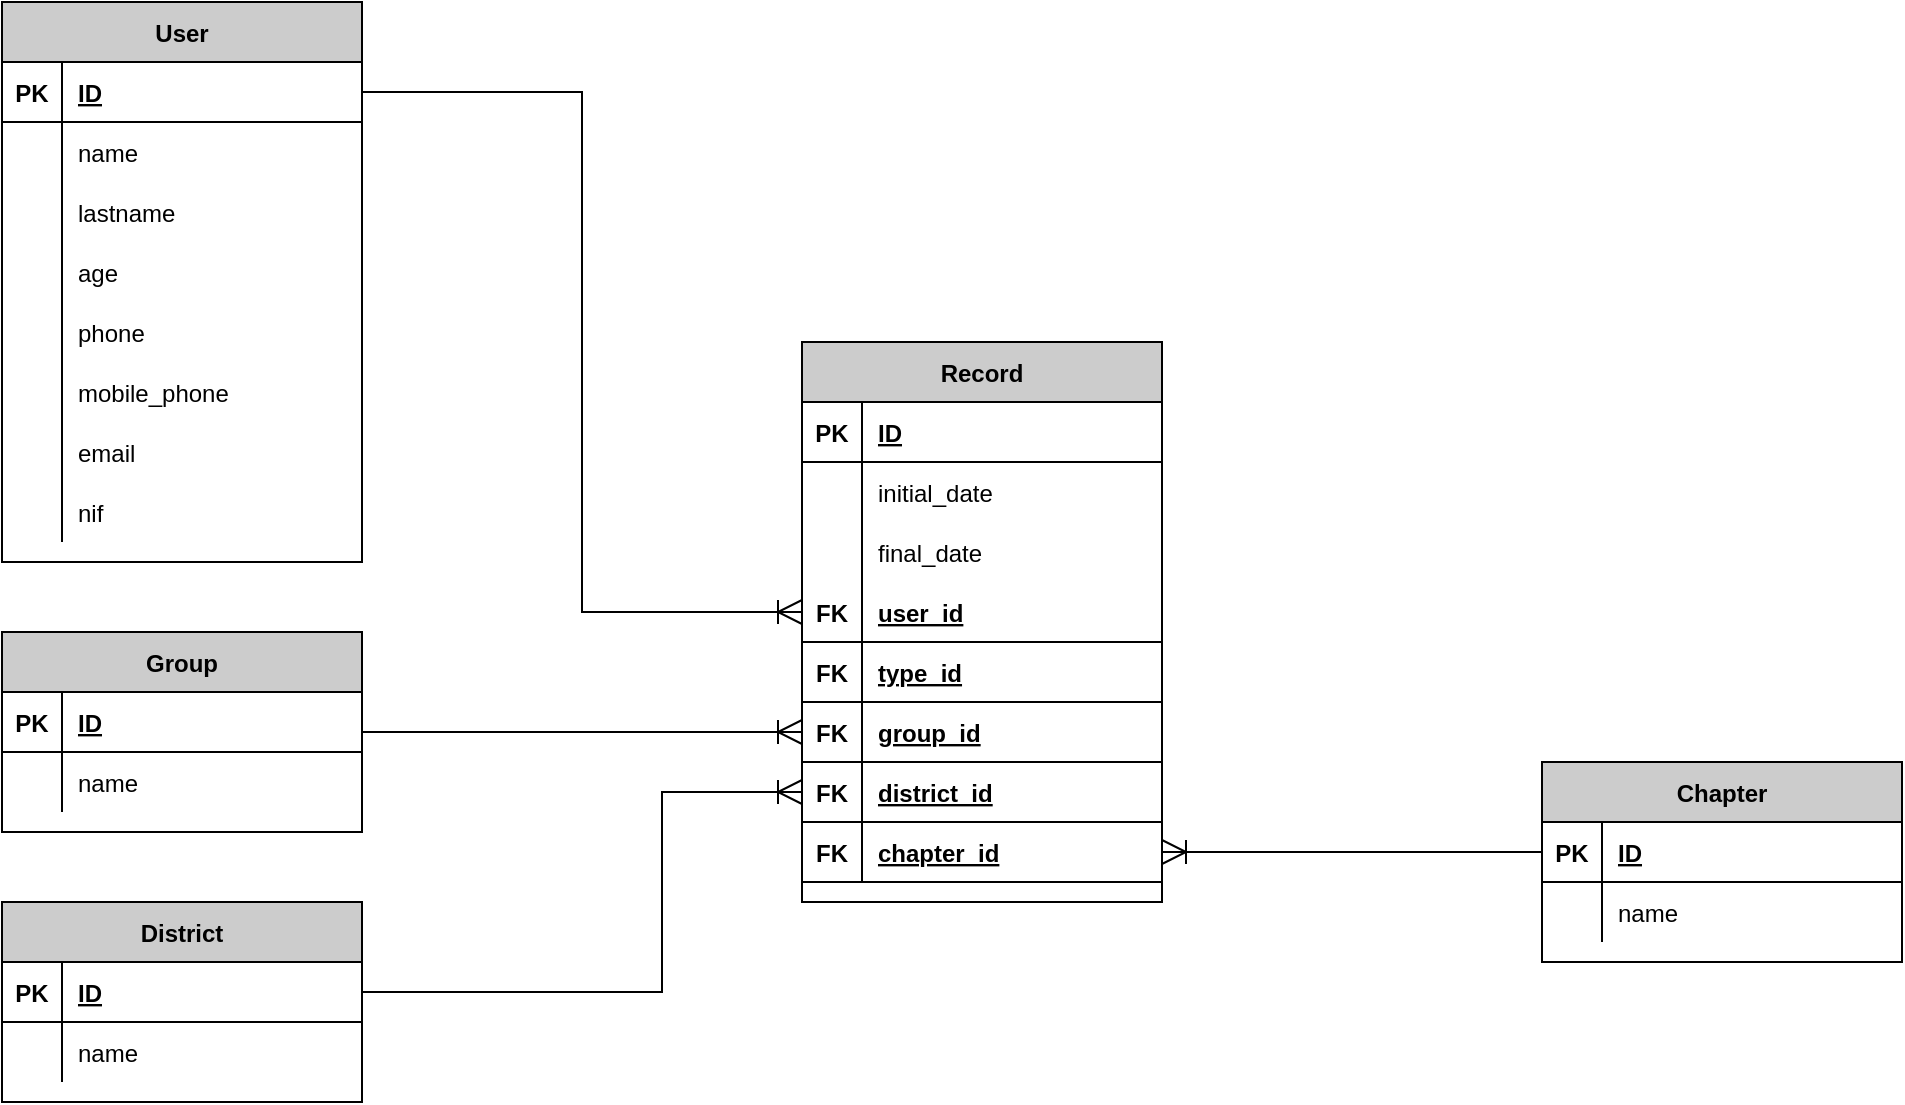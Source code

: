 <mxfile version="13.6.6" type="github">
  <diagram id="wubgfQ3S9Q1nJijSIR7Q" name="Page-1">
    <mxGraphModel dx="1422" dy="780" grid="1" gridSize="10" guides="1" tooltips="1" connect="1" arrows="1" fold="1" page="1" pageScale="1.3" pageWidth="850" pageHeight="1100" math="0" shadow="0">
      <root>
        <mxCell id="0" />
        <mxCell id="1" parent="0" />
        <mxCell id="S5dy6EyyiGU3LjMySFo0-23" value="Record" style="shape=table;startSize=30;container=1;collapsible=1;childLayout=tableLayout;fixedRows=1;rowLines=0;fontStyle=1;align=center;resizeLast=1;fillColor=#CCCCCC;" parent="1" vertex="1">
          <mxGeometry x="450" y="220" width="180" height="280" as="geometry" />
        </mxCell>
        <mxCell id="S5dy6EyyiGU3LjMySFo0-24" value="" style="shape=partialRectangle;collapsible=0;dropTarget=0;pointerEvents=0;fillColor=none;top=0;left=0;bottom=1;right=0;points=[[0,0.5],[1,0.5]];portConstraint=eastwest;" parent="S5dy6EyyiGU3LjMySFo0-23" vertex="1">
          <mxGeometry y="30" width="180" height="30" as="geometry" />
        </mxCell>
        <mxCell id="S5dy6EyyiGU3LjMySFo0-25" value="PK" style="shape=partialRectangle;connectable=0;fillColor=none;top=0;left=0;bottom=0;right=0;fontStyle=1;overflow=hidden;" parent="S5dy6EyyiGU3LjMySFo0-24" vertex="1">
          <mxGeometry width="30" height="30" as="geometry" />
        </mxCell>
        <mxCell id="S5dy6EyyiGU3LjMySFo0-26" value="ID" style="shape=partialRectangle;connectable=0;fillColor=none;top=0;left=0;bottom=0;right=0;align=left;spacingLeft=6;fontStyle=5;overflow=hidden;" parent="S5dy6EyyiGU3LjMySFo0-24" vertex="1">
          <mxGeometry x="30" width="150" height="30" as="geometry" />
        </mxCell>
        <mxCell id="S5dy6EyyiGU3LjMySFo0-27" value="" style="shape=partialRectangle;collapsible=0;dropTarget=0;pointerEvents=0;fillColor=none;top=0;left=0;bottom=0;right=0;points=[[0,0.5],[1,0.5]];portConstraint=eastwest;" parent="S5dy6EyyiGU3LjMySFo0-23" vertex="1">
          <mxGeometry y="60" width="180" height="30" as="geometry" />
        </mxCell>
        <mxCell id="S5dy6EyyiGU3LjMySFo0-28" value="" style="shape=partialRectangle;connectable=0;fillColor=none;top=0;left=0;bottom=0;right=0;editable=1;overflow=hidden;" parent="S5dy6EyyiGU3LjMySFo0-27" vertex="1">
          <mxGeometry width="30" height="30" as="geometry" />
        </mxCell>
        <mxCell id="S5dy6EyyiGU3LjMySFo0-29" value="initial_date" style="shape=partialRectangle;connectable=0;fillColor=none;top=0;left=0;bottom=0;right=0;align=left;spacingLeft=6;overflow=hidden;" parent="S5dy6EyyiGU3LjMySFo0-27" vertex="1">
          <mxGeometry x="30" width="150" height="30" as="geometry" />
        </mxCell>
        <mxCell id="S5dy6EyyiGU3LjMySFo0-30" value="" style="shape=partialRectangle;collapsible=0;dropTarget=0;pointerEvents=0;fillColor=none;top=0;left=0;bottom=0;right=0;points=[[0,0.5],[1,0.5]];portConstraint=eastwest;" parent="S5dy6EyyiGU3LjMySFo0-23" vertex="1">
          <mxGeometry y="90" width="180" height="30" as="geometry" />
        </mxCell>
        <mxCell id="S5dy6EyyiGU3LjMySFo0-31" value="" style="shape=partialRectangle;connectable=0;fillColor=none;top=0;left=0;bottom=0;right=0;editable=1;overflow=hidden;" parent="S5dy6EyyiGU3LjMySFo0-30" vertex="1">
          <mxGeometry width="30" height="30" as="geometry" />
        </mxCell>
        <mxCell id="S5dy6EyyiGU3LjMySFo0-32" value="final_date" style="shape=partialRectangle;connectable=0;fillColor=none;top=0;left=0;bottom=0;right=0;align=left;spacingLeft=6;overflow=hidden;" parent="S5dy6EyyiGU3LjMySFo0-30" vertex="1">
          <mxGeometry x="30" width="150" height="30" as="geometry" />
        </mxCell>
        <mxCell id="S5dy6EyyiGU3LjMySFo0-36" value="" style="shape=partialRectangle;collapsible=0;dropTarget=0;pointerEvents=0;fillColor=none;top=0;left=0;bottom=1;right=0;points=[[0,0.5],[1,0.5]];portConstraint=eastwest;" parent="S5dy6EyyiGU3LjMySFo0-23" vertex="1">
          <mxGeometry y="120" width="180" height="30" as="geometry" />
        </mxCell>
        <mxCell id="S5dy6EyyiGU3LjMySFo0-37" value="FK" style="shape=partialRectangle;connectable=0;fillColor=none;top=0;left=0;bottom=0;right=0;fontStyle=1;overflow=hidden;" parent="S5dy6EyyiGU3LjMySFo0-36" vertex="1">
          <mxGeometry width="30" height="30" as="geometry" />
        </mxCell>
        <mxCell id="S5dy6EyyiGU3LjMySFo0-38" value="user_id" style="shape=partialRectangle;connectable=0;fillColor=none;top=0;left=0;bottom=0;right=0;align=left;spacingLeft=6;fontStyle=5;overflow=hidden;" parent="S5dy6EyyiGU3LjMySFo0-36" vertex="1">
          <mxGeometry x="30" width="150" height="30" as="geometry" />
        </mxCell>
        <mxCell id="S5dy6EyyiGU3LjMySFo0-39" value="" style="shape=partialRectangle;collapsible=0;dropTarget=0;pointerEvents=0;fillColor=none;top=0;left=0;bottom=1;right=0;points=[[0,0.5],[1,0.5]];portConstraint=eastwest;" parent="S5dy6EyyiGU3LjMySFo0-23" vertex="1">
          <mxGeometry y="150" width="180" height="30" as="geometry" />
        </mxCell>
        <mxCell id="S5dy6EyyiGU3LjMySFo0-40" value="FK" style="shape=partialRectangle;connectable=0;fillColor=none;top=0;left=0;bottom=0;right=0;fontStyle=1;overflow=hidden;" parent="S5dy6EyyiGU3LjMySFo0-39" vertex="1">
          <mxGeometry width="30" height="30" as="geometry" />
        </mxCell>
        <mxCell id="S5dy6EyyiGU3LjMySFo0-41" value="type_id" style="shape=partialRectangle;connectable=0;fillColor=none;top=0;left=0;bottom=0;right=0;align=left;spacingLeft=6;fontStyle=5;overflow=hidden;" parent="S5dy6EyyiGU3LjMySFo0-39" vertex="1">
          <mxGeometry x="30" width="150" height="30" as="geometry" />
        </mxCell>
        <mxCell id="S5dy6EyyiGU3LjMySFo0-42" value="" style="shape=partialRectangle;collapsible=0;dropTarget=0;pointerEvents=0;fillColor=none;top=0;left=0;bottom=1;right=0;points=[[0,0.5],[1,0.5]];portConstraint=eastwest;" parent="S5dy6EyyiGU3LjMySFo0-23" vertex="1">
          <mxGeometry y="180" width="180" height="30" as="geometry" />
        </mxCell>
        <mxCell id="S5dy6EyyiGU3LjMySFo0-43" value="FK" style="shape=partialRectangle;connectable=0;fillColor=none;top=0;left=0;bottom=0;right=0;fontStyle=1;overflow=hidden;" parent="S5dy6EyyiGU3LjMySFo0-42" vertex="1">
          <mxGeometry width="30" height="30" as="geometry" />
        </mxCell>
        <mxCell id="S5dy6EyyiGU3LjMySFo0-44" value="group_id" style="shape=partialRectangle;connectable=0;fillColor=none;top=0;left=0;bottom=0;right=0;align=left;spacingLeft=6;fontStyle=5;overflow=hidden;" parent="S5dy6EyyiGU3LjMySFo0-42" vertex="1">
          <mxGeometry x="30" width="150" height="30" as="geometry" />
        </mxCell>
        <mxCell id="S5dy6EyyiGU3LjMySFo0-45" value="" style="shape=partialRectangle;collapsible=0;dropTarget=0;pointerEvents=0;fillColor=none;top=0;left=0;bottom=1;right=0;points=[[0,0.5],[1,0.5]];portConstraint=eastwest;" parent="S5dy6EyyiGU3LjMySFo0-23" vertex="1">
          <mxGeometry y="210" width="180" height="30" as="geometry" />
        </mxCell>
        <mxCell id="S5dy6EyyiGU3LjMySFo0-46" value="FK" style="shape=partialRectangle;connectable=0;fillColor=none;top=0;left=0;bottom=0;right=0;fontStyle=1;overflow=hidden;" parent="S5dy6EyyiGU3LjMySFo0-45" vertex="1">
          <mxGeometry width="30" height="30" as="geometry" />
        </mxCell>
        <mxCell id="S5dy6EyyiGU3LjMySFo0-47" value="district_id" style="shape=partialRectangle;connectable=0;fillColor=none;top=0;left=0;bottom=0;right=0;align=left;spacingLeft=6;fontStyle=5;overflow=hidden;" parent="S5dy6EyyiGU3LjMySFo0-45" vertex="1">
          <mxGeometry x="30" width="150" height="30" as="geometry" />
        </mxCell>
        <mxCell id="S5dy6EyyiGU3LjMySFo0-48" value="" style="shape=partialRectangle;collapsible=0;dropTarget=0;pointerEvents=0;fillColor=none;top=0;left=0;bottom=1;right=0;points=[[0,0.5],[1,0.5]];portConstraint=eastwest;" parent="S5dy6EyyiGU3LjMySFo0-23" vertex="1">
          <mxGeometry y="240" width="180" height="30" as="geometry" />
        </mxCell>
        <mxCell id="S5dy6EyyiGU3LjMySFo0-49" value="FK" style="shape=partialRectangle;connectable=0;fillColor=none;top=0;left=0;bottom=0;right=0;fontStyle=1;overflow=hidden;" parent="S5dy6EyyiGU3LjMySFo0-48" vertex="1">
          <mxGeometry width="30" height="30" as="geometry" />
        </mxCell>
        <mxCell id="S5dy6EyyiGU3LjMySFo0-50" value="chapter_id" style="shape=partialRectangle;connectable=0;fillColor=none;top=0;left=0;bottom=0;right=0;align=left;spacingLeft=6;fontStyle=5;overflow=hidden;" parent="S5dy6EyyiGU3LjMySFo0-48" vertex="1">
          <mxGeometry x="30" width="150" height="30" as="geometry" />
        </mxCell>
        <mxCell id="cBh7_KmrogOZhqfkVuFA-25" value="User" style="shape=table;startSize=30;container=1;collapsible=1;childLayout=tableLayout;fixedRows=1;rowLines=0;fontStyle=1;align=center;resizeLast=1;fillColor=#CCCCCC;" parent="1" vertex="1">
          <mxGeometry x="50" y="50" width="180" height="280" as="geometry" />
        </mxCell>
        <mxCell id="cBh7_KmrogOZhqfkVuFA-26" value="" style="shape=partialRectangle;collapsible=0;dropTarget=0;pointerEvents=0;fillColor=none;top=0;left=0;bottom=1;right=0;points=[[0,0.5],[1,0.5]];portConstraint=eastwest;" parent="cBh7_KmrogOZhqfkVuFA-25" vertex="1">
          <mxGeometry y="30" width="180" height="30" as="geometry" />
        </mxCell>
        <mxCell id="cBh7_KmrogOZhqfkVuFA-27" value="PK" style="shape=partialRectangle;connectable=0;fillColor=none;top=0;left=0;bottom=0;right=0;fontStyle=1;overflow=hidden;" parent="cBh7_KmrogOZhqfkVuFA-26" vertex="1">
          <mxGeometry width="30" height="30" as="geometry" />
        </mxCell>
        <mxCell id="cBh7_KmrogOZhqfkVuFA-28" value="ID" style="shape=partialRectangle;connectable=0;fillColor=none;top=0;left=0;bottom=0;right=0;align=left;spacingLeft=6;fontStyle=5;overflow=hidden;" parent="cBh7_KmrogOZhqfkVuFA-26" vertex="1">
          <mxGeometry x="30" width="150" height="30" as="geometry" />
        </mxCell>
        <mxCell id="cBh7_KmrogOZhqfkVuFA-29" value="" style="shape=partialRectangle;collapsible=0;dropTarget=0;pointerEvents=0;fillColor=none;top=0;left=0;bottom=0;right=0;points=[[0,0.5],[1,0.5]];portConstraint=eastwest;" parent="cBh7_KmrogOZhqfkVuFA-25" vertex="1">
          <mxGeometry y="60" width="180" height="30" as="geometry" />
        </mxCell>
        <mxCell id="cBh7_KmrogOZhqfkVuFA-30" value="" style="shape=partialRectangle;connectable=0;fillColor=none;top=0;left=0;bottom=0;right=0;editable=1;overflow=hidden;" parent="cBh7_KmrogOZhqfkVuFA-29" vertex="1">
          <mxGeometry width="30" height="30" as="geometry" />
        </mxCell>
        <mxCell id="cBh7_KmrogOZhqfkVuFA-31" value="name" style="shape=partialRectangle;connectable=0;fillColor=none;top=0;left=0;bottom=0;right=0;align=left;spacingLeft=6;overflow=hidden;" parent="cBh7_KmrogOZhqfkVuFA-29" vertex="1">
          <mxGeometry x="30" width="150" height="30" as="geometry" />
        </mxCell>
        <mxCell id="cBh7_KmrogOZhqfkVuFA-32" value="" style="shape=partialRectangle;collapsible=0;dropTarget=0;pointerEvents=0;fillColor=none;top=0;left=0;bottom=0;right=0;points=[[0,0.5],[1,0.5]];portConstraint=eastwest;" parent="cBh7_KmrogOZhqfkVuFA-25" vertex="1">
          <mxGeometry y="90" width="180" height="30" as="geometry" />
        </mxCell>
        <mxCell id="cBh7_KmrogOZhqfkVuFA-33" value="" style="shape=partialRectangle;connectable=0;fillColor=none;top=0;left=0;bottom=0;right=0;editable=1;overflow=hidden;" parent="cBh7_KmrogOZhqfkVuFA-32" vertex="1">
          <mxGeometry width="30" height="30" as="geometry" />
        </mxCell>
        <mxCell id="cBh7_KmrogOZhqfkVuFA-34" value="lastname" style="shape=partialRectangle;connectable=0;fillColor=none;top=0;left=0;bottom=0;right=0;align=left;spacingLeft=6;overflow=hidden;" parent="cBh7_KmrogOZhqfkVuFA-32" vertex="1">
          <mxGeometry x="30" width="150" height="30" as="geometry" />
        </mxCell>
        <mxCell id="cBh7_KmrogOZhqfkVuFA-38" value="" style="shape=partialRectangle;collapsible=0;dropTarget=0;pointerEvents=0;fillColor=none;top=0;left=0;bottom=0;right=0;points=[[0,0.5],[1,0.5]];portConstraint=eastwest;" parent="cBh7_KmrogOZhqfkVuFA-25" vertex="1">
          <mxGeometry y="120" width="180" height="30" as="geometry" />
        </mxCell>
        <mxCell id="cBh7_KmrogOZhqfkVuFA-39" value="" style="shape=partialRectangle;connectable=0;fillColor=none;top=0;left=0;bottom=0;right=0;editable=1;overflow=hidden;" parent="cBh7_KmrogOZhqfkVuFA-38" vertex="1">
          <mxGeometry width="30" height="30" as="geometry" />
        </mxCell>
        <mxCell id="cBh7_KmrogOZhqfkVuFA-40" value="age" style="shape=partialRectangle;connectable=0;fillColor=none;top=0;left=0;bottom=0;right=0;align=left;spacingLeft=6;overflow=hidden;" parent="cBh7_KmrogOZhqfkVuFA-38" vertex="1">
          <mxGeometry x="30" width="150" height="30" as="geometry" />
        </mxCell>
        <mxCell id="E-zPLB7fwh0Ha4WfiuXA-1" value="" style="shape=partialRectangle;collapsible=0;dropTarget=0;pointerEvents=0;fillColor=none;top=0;left=0;bottom=0;right=0;points=[[0,0.5],[1,0.5]];portConstraint=eastwest;" parent="cBh7_KmrogOZhqfkVuFA-25" vertex="1">
          <mxGeometry y="150" width="180" height="30" as="geometry" />
        </mxCell>
        <mxCell id="E-zPLB7fwh0Ha4WfiuXA-2" value="" style="shape=partialRectangle;connectable=0;fillColor=none;top=0;left=0;bottom=0;right=0;editable=1;overflow=hidden;" parent="E-zPLB7fwh0Ha4WfiuXA-1" vertex="1">
          <mxGeometry width="30" height="30" as="geometry" />
        </mxCell>
        <mxCell id="E-zPLB7fwh0Ha4WfiuXA-3" value="phone" style="shape=partialRectangle;connectable=0;fillColor=none;top=0;left=0;bottom=0;right=0;align=left;spacingLeft=6;overflow=hidden;" parent="E-zPLB7fwh0Ha4WfiuXA-1" vertex="1">
          <mxGeometry x="30" width="150" height="30" as="geometry" />
        </mxCell>
        <mxCell id="E-zPLB7fwh0Ha4WfiuXA-4" value="" style="shape=partialRectangle;collapsible=0;dropTarget=0;pointerEvents=0;fillColor=none;top=0;left=0;bottom=0;right=0;points=[[0,0.5],[1,0.5]];portConstraint=eastwest;" parent="cBh7_KmrogOZhqfkVuFA-25" vertex="1">
          <mxGeometry y="180" width="180" height="30" as="geometry" />
        </mxCell>
        <mxCell id="E-zPLB7fwh0Ha4WfiuXA-5" value="" style="shape=partialRectangle;connectable=0;fillColor=none;top=0;left=0;bottom=0;right=0;editable=1;overflow=hidden;" parent="E-zPLB7fwh0Ha4WfiuXA-4" vertex="1">
          <mxGeometry width="30" height="30" as="geometry" />
        </mxCell>
        <mxCell id="E-zPLB7fwh0Ha4WfiuXA-6" value="mobile_phone" style="shape=partialRectangle;connectable=0;fillColor=none;top=0;left=0;bottom=0;right=0;align=left;spacingLeft=6;overflow=hidden;" parent="E-zPLB7fwh0Ha4WfiuXA-4" vertex="1">
          <mxGeometry x="30" width="150" height="30" as="geometry" />
        </mxCell>
        <mxCell id="E-zPLB7fwh0Ha4WfiuXA-7" value="" style="shape=partialRectangle;collapsible=0;dropTarget=0;pointerEvents=0;fillColor=none;top=0;left=0;bottom=0;right=0;points=[[0,0.5],[1,0.5]];portConstraint=eastwest;" parent="cBh7_KmrogOZhqfkVuFA-25" vertex="1">
          <mxGeometry y="210" width="180" height="30" as="geometry" />
        </mxCell>
        <mxCell id="E-zPLB7fwh0Ha4WfiuXA-8" value="" style="shape=partialRectangle;connectable=0;fillColor=none;top=0;left=0;bottom=0;right=0;editable=1;overflow=hidden;" parent="E-zPLB7fwh0Ha4WfiuXA-7" vertex="1">
          <mxGeometry width="30" height="30" as="geometry" />
        </mxCell>
        <mxCell id="E-zPLB7fwh0Ha4WfiuXA-9" value="email" style="shape=partialRectangle;connectable=0;fillColor=none;top=0;left=0;bottom=0;right=0;align=left;spacingLeft=6;overflow=hidden;" parent="E-zPLB7fwh0Ha4WfiuXA-7" vertex="1">
          <mxGeometry x="30" width="150" height="30" as="geometry" />
        </mxCell>
        <mxCell id="E-zPLB7fwh0Ha4WfiuXA-10" value="" style="shape=partialRectangle;collapsible=0;dropTarget=0;pointerEvents=0;fillColor=none;top=0;left=0;bottom=0;right=0;points=[[0,0.5],[1,0.5]];portConstraint=eastwest;" parent="cBh7_KmrogOZhqfkVuFA-25" vertex="1">
          <mxGeometry y="240" width="180" height="30" as="geometry" />
        </mxCell>
        <mxCell id="E-zPLB7fwh0Ha4WfiuXA-11" value="" style="shape=partialRectangle;connectable=0;fillColor=none;top=0;left=0;bottom=0;right=0;editable=1;overflow=hidden;" parent="E-zPLB7fwh0Ha4WfiuXA-10" vertex="1">
          <mxGeometry width="30" height="30" as="geometry" />
        </mxCell>
        <mxCell id="E-zPLB7fwh0Ha4WfiuXA-12" value="nif" style="shape=partialRectangle;connectable=0;fillColor=none;top=0;left=0;bottom=0;right=0;align=left;spacingLeft=6;overflow=hidden;" parent="E-zPLB7fwh0Ha4WfiuXA-10" vertex="1">
          <mxGeometry x="30" width="150" height="30" as="geometry" />
        </mxCell>
        <mxCell id="E-zPLB7fwh0Ha4WfiuXA-13" style="edgeStyle=orthogonalEdgeStyle;rounded=0;orthogonalLoop=1;jettySize=auto;html=1;entryX=0;entryY=0.5;entryDx=0;entryDy=0;startArrow=none;startFill=0;endArrow=ERoneToMany;endFill=0;startSize=10;endSize=10;" parent="1" source="cBh7_KmrogOZhqfkVuFA-26" target="S5dy6EyyiGU3LjMySFo0-36" edge="1">
          <mxGeometry relative="1" as="geometry" />
        </mxCell>
        <mxCell id="E-zPLB7fwh0Ha4WfiuXA-14" style="edgeStyle=orthogonalEdgeStyle;rounded=0;orthogonalLoop=1;jettySize=auto;html=1;entryX=0;entryY=0.5;entryDx=0;entryDy=0;endArrow=ERoneToMany;endFill=0;startSize=10;endSize=10;" parent="1" source="cBh7_KmrogOZhqfkVuFA-54" target="S5dy6EyyiGU3LjMySFo0-42" edge="1">
          <mxGeometry relative="1" as="geometry" />
        </mxCell>
        <mxCell id="E-zPLB7fwh0Ha4WfiuXA-15" style="edgeStyle=orthogonalEdgeStyle;rounded=0;orthogonalLoop=1;jettySize=auto;html=1;entryX=0;entryY=0.5;entryDx=0;entryDy=0;endArrow=ERoneToMany;endFill=0;startSize=10;endSize=10;exitX=1;exitY=0.5;exitDx=0;exitDy=0;" parent="1" source="cBh7_KmrogOZhqfkVuFA-68" target="S5dy6EyyiGU3LjMySFo0-45" edge="1">
          <mxGeometry relative="1" as="geometry">
            <Array as="points">
              <mxPoint x="380" y="545" />
              <mxPoint x="380" y="445" />
            </Array>
          </mxGeometry>
        </mxCell>
        <mxCell id="E-zPLB7fwh0Ha4WfiuXA-17" style="edgeStyle=orthogonalEdgeStyle;rounded=0;orthogonalLoop=1;jettySize=auto;html=1;exitX=0;exitY=0.5;exitDx=0;exitDy=0;entryX=1;entryY=0.5;entryDx=0;entryDy=0;startArrow=none;startFill=0;startSize=10;endArrow=ERoneToMany;endFill=0;endSize=10;" parent="1" source="cBh7_KmrogOZhqfkVuFA-75" target="S5dy6EyyiGU3LjMySFo0-48" edge="1">
          <mxGeometry relative="1" as="geometry" />
        </mxCell>
        <mxCell id="cBh7_KmrogOZhqfkVuFA-74" value="Chapter" style="shape=table;startSize=30;container=1;collapsible=1;childLayout=tableLayout;fixedRows=1;rowLines=0;fontStyle=1;align=center;resizeLast=1;fillColor=#CCCCCC;" parent="1" vertex="1">
          <mxGeometry x="820" y="430" width="180" height="100" as="geometry" />
        </mxCell>
        <mxCell id="cBh7_KmrogOZhqfkVuFA-75" value="" style="shape=partialRectangle;collapsible=0;dropTarget=0;pointerEvents=0;fillColor=none;top=0;left=0;bottom=1;right=0;points=[[0,0.5],[1,0.5]];portConstraint=eastwest;" parent="cBh7_KmrogOZhqfkVuFA-74" vertex="1">
          <mxGeometry y="30" width="180" height="30" as="geometry" />
        </mxCell>
        <mxCell id="cBh7_KmrogOZhqfkVuFA-76" value="PK" style="shape=partialRectangle;connectable=0;fillColor=none;top=0;left=0;bottom=0;right=0;fontStyle=1;overflow=hidden;" parent="cBh7_KmrogOZhqfkVuFA-75" vertex="1">
          <mxGeometry width="30" height="30" as="geometry" />
        </mxCell>
        <mxCell id="cBh7_KmrogOZhqfkVuFA-77" value="ID" style="shape=partialRectangle;connectable=0;fillColor=none;top=0;left=0;bottom=0;right=0;align=left;spacingLeft=6;fontStyle=5;overflow=hidden;" parent="cBh7_KmrogOZhqfkVuFA-75" vertex="1">
          <mxGeometry x="30" width="150" height="30" as="geometry" />
        </mxCell>
        <mxCell id="cBh7_KmrogOZhqfkVuFA-78" value="" style="shape=partialRectangle;collapsible=0;dropTarget=0;pointerEvents=0;fillColor=none;top=0;left=0;bottom=0;right=0;points=[[0,0.5],[1,0.5]];portConstraint=eastwest;" parent="cBh7_KmrogOZhqfkVuFA-74" vertex="1">
          <mxGeometry y="60" width="180" height="30" as="geometry" />
        </mxCell>
        <mxCell id="cBh7_KmrogOZhqfkVuFA-79" value="" style="shape=partialRectangle;connectable=0;fillColor=none;top=0;left=0;bottom=0;right=0;editable=1;overflow=hidden;" parent="cBh7_KmrogOZhqfkVuFA-78" vertex="1">
          <mxGeometry width="30" height="30" as="geometry" />
        </mxCell>
        <mxCell id="cBh7_KmrogOZhqfkVuFA-80" value="name" style="shape=partialRectangle;connectable=0;fillColor=none;top=0;left=0;bottom=0;right=0;align=left;spacingLeft=6;overflow=hidden;" parent="cBh7_KmrogOZhqfkVuFA-78" vertex="1">
          <mxGeometry x="30" width="150" height="30" as="geometry" />
        </mxCell>
        <mxCell id="cBh7_KmrogOZhqfkVuFA-54" value="Group" style="shape=table;startSize=30;container=1;collapsible=1;childLayout=tableLayout;fixedRows=1;rowLines=0;fontStyle=1;align=center;resizeLast=1;fillColor=#CCCCCC;" parent="1" vertex="1">
          <mxGeometry x="50" y="365" width="180" height="100" as="geometry" />
        </mxCell>
        <mxCell id="cBh7_KmrogOZhqfkVuFA-55" value="" style="shape=partialRectangle;collapsible=0;dropTarget=0;pointerEvents=0;fillColor=none;top=0;left=0;bottom=1;right=0;points=[[0,0.5],[1,0.5]];portConstraint=eastwest;" parent="cBh7_KmrogOZhqfkVuFA-54" vertex="1">
          <mxGeometry y="30" width="180" height="30" as="geometry" />
        </mxCell>
        <mxCell id="cBh7_KmrogOZhqfkVuFA-56" value="PK" style="shape=partialRectangle;connectable=0;fillColor=none;top=0;left=0;bottom=0;right=0;fontStyle=1;overflow=hidden;" parent="cBh7_KmrogOZhqfkVuFA-55" vertex="1">
          <mxGeometry width="30" height="30" as="geometry" />
        </mxCell>
        <mxCell id="cBh7_KmrogOZhqfkVuFA-57" value="ID" style="shape=partialRectangle;connectable=0;fillColor=none;top=0;left=0;bottom=0;right=0;align=left;spacingLeft=6;fontStyle=5;overflow=hidden;" parent="cBh7_KmrogOZhqfkVuFA-55" vertex="1">
          <mxGeometry x="30" width="150" height="30" as="geometry" />
        </mxCell>
        <mxCell id="cBh7_KmrogOZhqfkVuFA-58" value="" style="shape=partialRectangle;collapsible=0;dropTarget=0;pointerEvents=0;fillColor=none;top=0;left=0;bottom=0;right=0;points=[[0,0.5],[1,0.5]];portConstraint=eastwest;" parent="cBh7_KmrogOZhqfkVuFA-54" vertex="1">
          <mxGeometry y="60" width="180" height="30" as="geometry" />
        </mxCell>
        <mxCell id="cBh7_KmrogOZhqfkVuFA-59" value="" style="shape=partialRectangle;connectable=0;fillColor=none;top=0;left=0;bottom=0;right=0;editable=1;overflow=hidden;" parent="cBh7_KmrogOZhqfkVuFA-58" vertex="1">
          <mxGeometry width="30" height="30" as="geometry" />
        </mxCell>
        <mxCell id="cBh7_KmrogOZhqfkVuFA-60" value="name" style="shape=partialRectangle;connectable=0;fillColor=none;top=0;left=0;bottom=0;right=0;align=left;spacingLeft=6;overflow=hidden;" parent="cBh7_KmrogOZhqfkVuFA-58" vertex="1">
          <mxGeometry x="30" width="150" height="30" as="geometry" />
        </mxCell>
        <mxCell id="cBh7_KmrogOZhqfkVuFA-67" value="District" style="shape=table;startSize=30;container=1;collapsible=1;childLayout=tableLayout;fixedRows=1;rowLines=0;fontStyle=1;align=center;resizeLast=1;fillColor=#CCCCCC;" parent="1" vertex="1">
          <mxGeometry x="50" y="500" width="180" height="100" as="geometry" />
        </mxCell>
        <mxCell id="cBh7_KmrogOZhqfkVuFA-68" value="" style="shape=partialRectangle;collapsible=0;dropTarget=0;pointerEvents=0;fillColor=none;top=0;left=0;bottom=1;right=0;points=[[0,0.5],[1,0.5]];portConstraint=eastwest;" parent="cBh7_KmrogOZhqfkVuFA-67" vertex="1">
          <mxGeometry y="30" width="180" height="30" as="geometry" />
        </mxCell>
        <mxCell id="cBh7_KmrogOZhqfkVuFA-69" value="PK" style="shape=partialRectangle;connectable=0;fillColor=none;top=0;left=0;bottom=0;right=0;fontStyle=1;overflow=hidden;" parent="cBh7_KmrogOZhqfkVuFA-68" vertex="1">
          <mxGeometry width="30" height="30" as="geometry" />
        </mxCell>
        <mxCell id="cBh7_KmrogOZhqfkVuFA-70" value="ID" style="shape=partialRectangle;connectable=0;fillColor=none;top=0;left=0;bottom=0;right=0;align=left;spacingLeft=6;fontStyle=5;overflow=hidden;" parent="cBh7_KmrogOZhqfkVuFA-68" vertex="1">
          <mxGeometry x="30" width="150" height="30" as="geometry" />
        </mxCell>
        <mxCell id="cBh7_KmrogOZhqfkVuFA-71" value="" style="shape=partialRectangle;collapsible=0;dropTarget=0;pointerEvents=0;fillColor=none;top=0;left=0;bottom=0;right=0;points=[[0,0.5],[1,0.5]];portConstraint=eastwest;" parent="cBh7_KmrogOZhqfkVuFA-67" vertex="1">
          <mxGeometry y="60" width="180" height="30" as="geometry" />
        </mxCell>
        <mxCell id="cBh7_KmrogOZhqfkVuFA-72" value="" style="shape=partialRectangle;connectable=0;fillColor=none;top=0;left=0;bottom=0;right=0;editable=1;overflow=hidden;" parent="cBh7_KmrogOZhqfkVuFA-71" vertex="1">
          <mxGeometry width="30" height="30" as="geometry" />
        </mxCell>
        <mxCell id="cBh7_KmrogOZhqfkVuFA-73" value="name" style="shape=partialRectangle;connectable=0;fillColor=none;top=0;left=0;bottom=0;right=0;align=left;spacingLeft=6;overflow=hidden;" parent="cBh7_KmrogOZhqfkVuFA-71" vertex="1">
          <mxGeometry x="30" width="150" height="30" as="geometry" />
        </mxCell>
      </root>
    </mxGraphModel>
  </diagram>
</mxfile>
